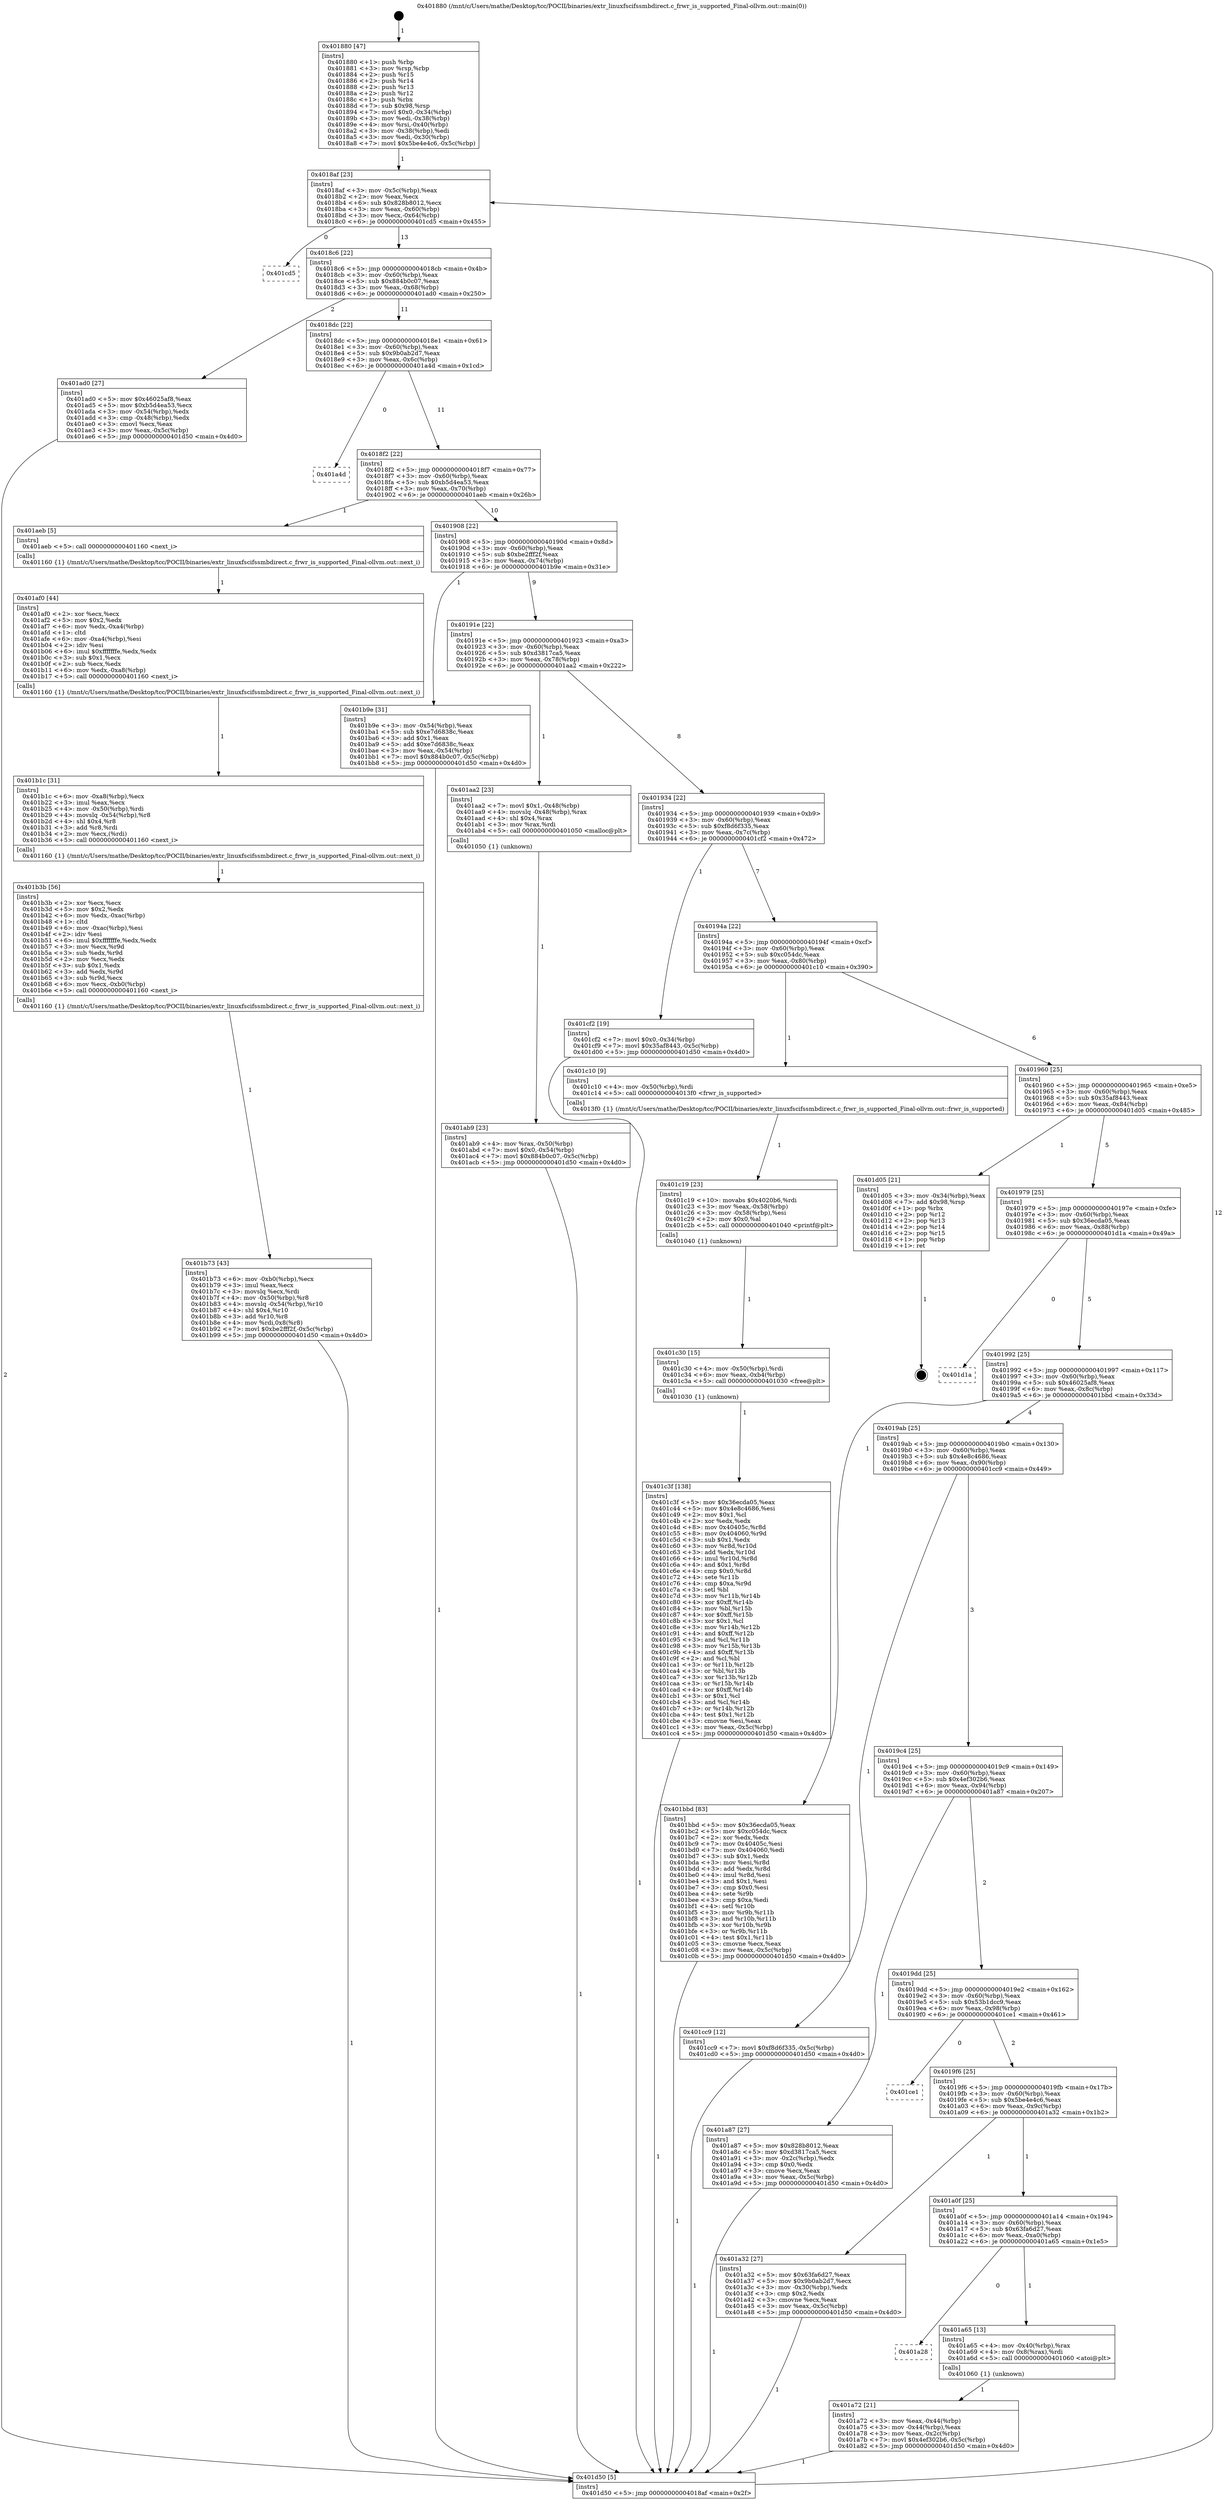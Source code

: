 digraph "0x401880" {
  label = "0x401880 (/mnt/c/Users/mathe/Desktop/tcc/POCII/binaries/extr_linuxfscifssmbdirect.c_frwr_is_supported_Final-ollvm.out::main(0))"
  labelloc = "t"
  node[shape=record]

  Entry [label="",width=0.3,height=0.3,shape=circle,fillcolor=black,style=filled]
  "0x4018af" [label="{
     0x4018af [23]\l
     | [instrs]\l
     &nbsp;&nbsp;0x4018af \<+3\>: mov -0x5c(%rbp),%eax\l
     &nbsp;&nbsp;0x4018b2 \<+2\>: mov %eax,%ecx\l
     &nbsp;&nbsp;0x4018b4 \<+6\>: sub $0x828b8012,%ecx\l
     &nbsp;&nbsp;0x4018ba \<+3\>: mov %eax,-0x60(%rbp)\l
     &nbsp;&nbsp;0x4018bd \<+3\>: mov %ecx,-0x64(%rbp)\l
     &nbsp;&nbsp;0x4018c0 \<+6\>: je 0000000000401cd5 \<main+0x455\>\l
  }"]
  "0x401cd5" [label="{
     0x401cd5\l
  }", style=dashed]
  "0x4018c6" [label="{
     0x4018c6 [22]\l
     | [instrs]\l
     &nbsp;&nbsp;0x4018c6 \<+5\>: jmp 00000000004018cb \<main+0x4b\>\l
     &nbsp;&nbsp;0x4018cb \<+3\>: mov -0x60(%rbp),%eax\l
     &nbsp;&nbsp;0x4018ce \<+5\>: sub $0x884b0c07,%eax\l
     &nbsp;&nbsp;0x4018d3 \<+3\>: mov %eax,-0x68(%rbp)\l
     &nbsp;&nbsp;0x4018d6 \<+6\>: je 0000000000401ad0 \<main+0x250\>\l
  }"]
  Exit [label="",width=0.3,height=0.3,shape=circle,fillcolor=black,style=filled,peripheries=2]
  "0x401ad0" [label="{
     0x401ad0 [27]\l
     | [instrs]\l
     &nbsp;&nbsp;0x401ad0 \<+5\>: mov $0x46025af8,%eax\l
     &nbsp;&nbsp;0x401ad5 \<+5\>: mov $0xb5d4ea53,%ecx\l
     &nbsp;&nbsp;0x401ada \<+3\>: mov -0x54(%rbp),%edx\l
     &nbsp;&nbsp;0x401add \<+3\>: cmp -0x48(%rbp),%edx\l
     &nbsp;&nbsp;0x401ae0 \<+3\>: cmovl %ecx,%eax\l
     &nbsp;&nbsp;0x401ae3 \<+3\>: mov %eax,-0x5c(%rbp)\l
     &nbsp;&nbsp;0x401ae6 \<+5\>: jmp 0000000000401d50 \<main+0x4d0\>\l
  }"]
  "0x4018dc" [label="{
     0x4018dc [22]\l
     | [instrs]\l
     &nbsp;&nbsp;0x4018dc \<+5\>: jmp 00000000004018e1 \<main+0x61\>\l
     &nbsp;&nbsp;0x4018e1 \<+3\>: mov -0x60(%rbp),%eax\l
     &nbsp;&nbsp;0x4018e4 \<+5\>: sub $0x9b0ab2d7,%eax\l
     &nbsp;&nbsp;0x4018e9 \<+3\>: mov %eax,-0x6c(%rbp)\l
     &nbsp;&nbsp;0x4018ec \<+6\>: je 0000000000401a4d \<main+0x1cd\>\l
  }"]
  "0x401c3f" [label="{
     0x401c3f [138]\l
     | [instrs]\l
     &nbsp;&nbsp;0x401c3f \<+5\>: mov $0x36ecda05,%eax\l
     &nbsp;&nbsp;0x401c44 \<+5\>: mov $0x4e8c4686,%esi\l
     &nbsp;&nbsp;0x401c49 \<+2\>: mov $0x1,%cl\l
     &nbsp;&nbsp;0x401c4b \<+2\>: xor %edx,%edx\l
     &nbsp;&nbsp;0x401c4d \<+8\>: mov 0x40405c,%r8d\l
     &nbsp;&nbsp;0x401c55 \<+8\>: mov 0x404060,%r9d\l
     &nbsp;&nbsp;0x401c5d \<+3\>: sub $0x1,%edx\l
     &nbsp;&nbsp;0x401c60 \<+3\>: mov %r8d,%r10d\l
     &nbsp;&nbsp;0x401c63 \<+3\>: add %edx,%r10d\l
     &nbsp;&nbsp;0x401c66 \<+4\>: imul %r10d,%r8d\l
     &nbsp;&nbsp;0x401c6a \<+4\>: and $0x1,%r8d\l
     &nbsp;&nbsp;0x401c6e \<+4\>: cmp $0x0,%r8d\l
     &nbsp;&nbsp;0x401c72 \<+4\>: sete %r11b\l
     &nbsp;&nbsp;0x401c76 \<+4\>: cmp $0xa,%r9d\l
     &nbsp;&nbsp;0x401c7a \<+3\>: setl %bl\l
     &nbsp;&nbsp;0x401c7d \<+3\>: mov %r11b,%r14b\l
     &nbsp;&nbsp;0x401c80 \<+4\>: xor $0xff,%r14b\l
     &nbsp;&nbsp;0x401c84 \<+3\>: mov %bl,%r15b\l
     &nbsp;&nbsp;0x401c87 \<+4\>: xor $0xff,%r15b\l
     &nbsp;&nbsp;0x401c8b \<+3\>: xor $0x1,%cl\l
     &nbsp;&nbsp;0x401c8e \<+3\>: mov %r14b,%r12b\l
     &nbsp;&nbsp;0x401c91 \<+4\>: and $0xff,%r12b\l
     &nbsp;&nbsp;0x401c95 \<+3\>: and %cl,%r11b\l
     &nbsp;&nbsp;0x401c98 \<+3\>: mov %r15b,%r13b\l
     &nbsp;&nbsp;0x401c9b \<+4\>: and $0xff,%r13b\l
     &nbsp;&nbsp;0x401c9f \<+2\>: and %cl,%bl\l
     &nbsp;&nbsp;0x401ca1 \<+3\>: or %r11b,%r12b\l
     &nbsp;&nbsp;0x401ca4 \<+3\>: or %bl,%r13b\l
     &nbsp;&nbsp;0x401ca7 \<+3\>: xor %r13b,%r12b\l
     &nbsp;&nbsp;0x401caa \<+3\>: or %r15b,%r14b\l
     &nbsp;&nbsp;0x401cad \<+4\>: xor $0xff,%r14b\l
     &nbsp;&nbsp;0x401cb1 \<+3\>: or $0x1,%cl\l
     &nbsp;&nbsp;0x401cb4 \<+3\>: and %cl,%r14b\l
     &nbsp;&nbsp;0x401cb7 \<+3\>: or %r14b,%r12b\l
     &nbsp;&nbsp;0x401cba \<+4\>: test $0x1,%r12b\l
     &nbsp;&nbsp;0x401cbe \<+3\>: cmovne %esi,%eax\l
     &nbsp;&nbsp;0x401cc1 \<+3\>: mov %eax,-0x5c(%rbp)\l
     &nbsp;&nbsp;0x401cc4 \<+5\>: jmp 0000000000401d50 \<main+0x4d0\>\l
  }"]
  "0x401a4d" [label="{
     0x401a4d\l
  }", style=dashed]
  "0x4018f2" [label="{
     0x4018f2 [22]\l
     | [instrs]\l
     &nbsp;&nbsp;0x4018f2 \<+5\>: jmp 00000000004018f7 \<main+0x77\>\l
     &nbsp;&nbsp;0x4018f7 \<+3\>: mov -0x60(%rbp),%eax\l
     &nbsp;&nbsp;0x4018fa \<+5\>: sub $0xb5d4ea53,%eax\l
     &nbsp;&nbsp;0x4018ff \<+3\>: mov %eax,-0x70(%rbp)\l
     &nbsp;&nbsp;0x401902 \<+6\>: je 0000000000401aeb \<main+0x26b\>\l
  }"]
  "0x401c30" [label="{
     0x401c30 [15]\l
     | [instrs]\l
     &nbsp;&nbsp;0x401c30 \<+4\>: mov -0x50(%rbp),%rdi\l
     &nbsp;&nbsp;0x401c34 \<+6\>: mov %eax,-0xb4(%rbp)\l
     &nbsp;&nbsp;0x401c3a \<+5\>: call 0000000000401030 \<free@plt\>\l
     | [calls]\l
     &nbsp;&nbsp;0x401030 \{1\} (unknown)\l
  }"]
  "0x401aeb" [label="{
     0x401aeb [5]\l
     | [instrs]\l
     &nbsp;&nbsp;0x401aeb \<+5\>: call 0000000000401160 \<next_i\>\l
     | [calls]\l
     &nbsp;&nbsp;0x401160 \{1\} (/mnt/c/Users/mathe/Desktop/tcc/POCII/binaries/extr_linuxfscifssmbdirect.c_frwr_is_supported_Final-ollvm.out::next_i)\l
  }"]
  "0x401908" [label="{
     0x401908 [22]\l
     | [instrs]\l
     &nbsp;&nbsp;0x401908 \<+5\>: jmp 000000000040190d \<main+0x8d\>\l
     &nbsp;&nbsp;0x40190d \<+3\>: mov -0x60(%rbp),%eax\l
     &nbsp;&nbsp;0x401910 \<+5\>: sub $0xbe2fff2f,%eax\l
     &nbsp;&nbsp;0x401915 \<+3\>: mov %eax,-0x74(%rbp)\l
     &nbsp;&nbsp;0x401918 \<+6\>: je 0000000000401b9e \<main+0x31e\>\l
  }"]
  "0x401c19" [label="{
     0x401c19 [23]\l
     | [instrs]\l
     &nbsp;&nbsp;0x401c19 \<+10\>: movabs $0x4020b6,%rdi\l
     &nbsp;&nbsp;0x401c23 \<+3\>: mov %eax,-0x58(%rbp)\l
     &nbsp;&nbsp;0x401c26 \<+3\>: mov -0x58(%rbp),%esi\l
     &nbsp;&nbsp;0x401c29 \<+2\>: mov $0x0,%al\l
     &nbsp;&nbsp;0x401c2b \<+5\>: call 0000000000401040 \<printf@plt\>\l
     | [calls]\l
     &nbsp;&nbsp;0x401040 \{1\} (unknown)\l
  }"]
  "0x401b9e" [label="{
     0x401b9e [31]\l
     | [instrs]\l
     &nbsp;&nbsp;0x401b9e \<+3\>: mov -0x54(%rbp),%eax\l
     &nbsp;&nbsp;0x401ba1 \<+5\>: sub $0xe7d6838c,%eax\l
     &nbsp;&nbsp;0x401ba6 \<+3\>: add $0x1,%eax\l
     &nbsp;&nbsp;0x401ba9 \<+5\>: add $0xe7d6838c,%eax\l
     &nbsp;&nbsp;0x401bae \<+3\>: mov %eax,-0x54(%rbp)\l
     &nbsp;&nbsp;0x401bb1 \<+7\>: movl $0x884b0c07,-0x5c(%rbp)\l
     &nbsp;&nbsp;0x401bb8 \<+5\>: jmp 0000000000401d50 \<main+0x4d0\>\l
  }"]
  "0x40191e" [label="{
     0x40191e [22]\l
     | [instrs]\l
     &nbsp;&nbsp;0x40191e \<+5\>: jmp 0000000000401923 \<main+0xa3\>\l
     &nbsp;&nbsp;0x401923 \<+3\>: mov -0x60(%rbp),%eax\l
     &nbsp;&nbsp;0x401926 \<+5\>: sub $0xd3817ca5,%eax\l
     &nbsp;&nbsp;0x40192b \<+3\>: mov %eax,-0x78(%rbp)\l
     &nbsp;&nbsp;0x40192e \<+6\>: je 0000000000401aa2 \<main+0x222\>\l
  }"]
  "0x401b73" [label="{
     0x401b73 [43]\l
     | [instrs]\l
     &nbsp;&nbsp;0x401b73 \<+6\>: mov -0xb0(%rbp),%ecx\l
     &nbsp;&nbsp;0x401b79 \<+3\>: imul %eax,%ecx\l
     &nbsp;&nbsp;0x401b7c \<+3\>: movslq %ecx,%rdi\l
     &nbsp;&nbsp;0x401b7f \<+4\>: mov -0x50(%rbp),%r8\l
     &nbsp;&nbsp;0x401b83 \<+4\>: movslq -0x54(%rbp),%r10\l
     &nbsp;&nbsp;0x401b87 \<+4\>: shl $0x4,%r10\l
     &nbsp;&nbsp;0x401b8b \<+3\>: add %r10,%r8\l
     &nbsp;&nbsp;0x401b8e \<+4\>: mov %rdi,0x8(%r8)\l
     &nbsp;&nbsp;0x401b92 \<+7\>: movl $0xbe2fff2f,-0x5c(%rbp)\l
     &nbsp;&nbsp;0x401b99 \<+5\>: jmp 0000000000401d50 \<main+0x4d0\>\l
  }"]
  "0x401aa2" [label="{
     0x401aa2 [23]\l
     | [instrs]\l
     &nbsp;&nbsp;0x401aa2 \<+7\>: movl $0x1,-0x48(%rbp)\l
     &nbsp;&nbsp;0x401aa9 \<+4\>: movslq -0x48(%rbp),%rax\l
     &nbsp;&nbsp;0x401aad \<+4\>: shl $0x4,%rax\l
     &nbsp;&nbsp;0x401ab1 \<+3\>: mov %rax,%rdi\l
     &nbsp;&nbsp;0x401ab4 \<+5\>: call 0000000000401050 \<malloc@plt\>\l
     | [calls]\l
     &nbsp;&nbsp;0x401050 \{1\} (unknown)\l
  }"]
  "0x401934" [label="{
     0x401934 [22]\l
     | [instrs]\l
     &nbsp;&nbsp;0x401934 \<+5\>: jmp 0000000000401939 \<main+0xb9\>\l
     &nbsp;&nbsp;0x401939 \<+3\>: mov -0x60(%rbp),%eax\l
     &nbsp;&nbsp;0x40193c \<+5\>: sub $0xf8d6f335,%eax\l
     &nbsp;&nbsp;0x401941 \<+3\>: mov %eax,-0x7c(%rbp)\l
     &nbsp;&nbsp;0x401944 \<+6\>: je 0000000000401cf2 \<main+0x472\>\l
  }"]
  "0x401b3b" [label="{
     0x401b3b [56]\l
     | [instrs]\l
     &nbsp;&nbsp;0x401b3b \<+2\>: xor %ecx,%ecx\l
     &nbsp;&nbsp;0x401b3d \<+5\>: mov $0x2,%edx\l
     &nbsp;&nbsp;0x401b42 \<+6\>: mov %edx,-0xac(%rbp)\l
     &nbsp;&nbsp;0x401b48 \<+1\>: cltd\l
     &nbsp;&nbsp;0x401b49 \<+6\>: mov -0xac(%rbp),%esi\l
     &nbsp;&nbsp;0x401b4f \<+2\>: idiv %esi\l
     &nbsp;&nbsp;0x401b51 \<+6\>: imul $0xfffffffe,%edx,%edx\l
     &nbsp;&nbsp;0x401b57 \<+3\>: mov %ecx,%r9d\l
     &nbsp;&nbsp;0x401b5a \<+3\>: sub %edx,%r9d\l
     &nbsp;&nbsp;0x401b5d \<+2\>: mov %ecx,%edx\l
     &nbsp;&nbsp;0x401b5f \<+3\>: sub $0x1,%edx\l
     &nbsp;&nbsp;0x401b62 \<+3\>: add %edx,%r9d\l
     &nbsp;&nbsp;0x401b65 \<+3\>: sub %r9d,%ecx\l
     &nbsp;&nbsp;0x401b68 \<+6\>: mov %ecx,-0xb0(%rbp)\l
     &nbsp;&nbsp;0x401b6e \<+5\>: call 0000000000401160 \<next_i\>\l
     | [calls]\l
     &nbsp;&nbsp;0x401160 \{1\} (/mnt/c/Users/mathe/Desktop/tcc/POCII/binaries/extr_linuxfscifssmbdirect.c_frwr_is_supported_Final-ollvm.out::next_i)\l
  }"]
  "0x401cf2" [label="{
     0x401cf2 [19]\l
     | [instrs]\l
     &nbsp;&nbsp;0x401cf2 \<+7\>: movl $0x0,-0x34(%rbp)\l
     &nbsp;&nbsp;0x401cf9 \<+7\>: movl $0x35af8443,-0x5c(%rbp)\l
     &nbsp;&nbsp;0x401d00 \<+5\>: jmp 0000000000401d50 \<main+0x4d0\>\l
  }"]
  "0x40194a" [label="{
     0x40194a [22]\l
     | [instrs]\l
     &nbsp;&nbsp;0x40194a \<+5\>: jmp 000000000040194f \<main+0xcf\>\l
     &nbsp;&nbsp;0x40194f \<+3\>: mov -0x60(%rbp),%eax\l
     &nbsp;&nbsp;0x401952 \<+5\>: sub $0xc054dc,%eax\l
     &nbsp;&nbsp;0x401957 \<+3\>: mov %eax,-0x80(%rbp)\l
     &nbsp;&nbsp;0x40195a \<+6\>: je 0000000000401c10 \<main+0x390\>\l
  }"]
  "0x401b1c" [label="{
     0x401b1c [31]\l
     | [instrs]\l
     &nbsp;&nbsp;0x401b1c \<+6\>: mov -0xa8(%rbp),%ecx\l
     &nbsp;&nbsp;0x401b22 \<+3\>: imul %eax,%ecx\l
     &nbsp;&nbsp;0x401b25 \<+4\>: mov -0x50(%rbp),%rdi\l
     &nbsp;&nbsp;0x401b29 \<+4\>: movslq -0x54(%rbp),%r8\l
     &nbsp;&nbsp;0x401b2d \<+4\>: shl $0x4,%r8\l
     &nbsp;&nbsp;0x401b31 \<+3\>: add %r8,%rdi\l
     &nbsp;&nbsp;0x401b34 \<+2\>: mov %ecx,(%rdi)\l
     &nbsp;&nbsp;0x401b36 \<+5\>: call 0000000000401160 \<next_i\>\l
     | [calls]\l
     &nbsp;&nbsp;0x401160 \{1\} (/mnt/c/Users/mathe/Desktop/tcc/POCII/binaries/extr_linuxfscifssmbdirect.c_frwr_is_supported_Final-ollvm.out::next_i)\l
  }"]
  "0x401c10" [label="{
     0x401c10 [9]\l
     | [instrs]\l
     &nbsp;&nbsp;0x401c10 \<+4\>: mov -0x50(%rbp),%rdi\l
     &nbsp;&nbsp;0x401c14 \<+5\>: call 00000000004013f0 \<frwr_is_supported\>\l
     | [calls]\l
     &nbsp;&nbsp;0x4013f0 \{1\} (/mnt/c/Users/mathe/Desktop/tcc/POCII/binaries/extr_linuxfscifssmbdirect.c_frwr_is_supported_Final-ollvm.out::frwr_is_supported)\l
  }"]
  "0x401960" [label="{
     0x401960 [25]\l
     | [instrs]\l
     &nbsp;&nbsp;0x401960 \<+5\>: jmp 0000000000401965 \<main+0xe5\>\l
     &nbsp;&nbsp;0x401965 \<+3\>: mov -0x60(%rbp),%eax\l
     &nbsp;&nbsp;0x401968 \<+5\>: sub $0x35af8443,%eax\l
     &nbsp;&nbsp;0x40196d \<+6\>: mov %eax,-0x84(%rbp)\l
     &nbsp;&nbsp;0x401973 \<+6\>: je 0000000000401d05 \<main+0x485\>\l
  }"]
  "0x401af0" [label="{
     0x401af0 [44]\l
     | [instrs]\l
     &nbsp;&nbsp;0x401af0 \<+2\>: xor %ecx,%ecx\l
     &nbsp;&nbsp;0x401af2 \<+5\>: mov $0x2,%edx\l
     &nbsp;&nbsp;0x401af7 \<+6\>: mov %edx,-0xa4(%rbp)\l
     &nbsp;&nbsp;0x401afd \<+1\>: cltd\l
     &nbsp;&nbsp;0x401afe \<+6\>: mov -0xa4(%rbp),%esi\l
     &nbsp;&nbsp;0x401b04 \<+2\>: idiv %esi\l
     &nbsp;&nbsp;0x401b06 \<+6\>: imul $0xfffffffe,%edx,%edx\l
     &nbsp;&nbsp;0x401b0c \<+3\>: sub $0x1,%ecx\l
     &nbsp;&nbsp;0x401b0f \<+2\>: sub %ecx,%edx\l
     &nbsp;&nbsp;0x401b11 \<+6\>: mov %edx,-0xa8(%rbp)\l
     &nbsp;&nbsp;0x401b17 \<+5\>: call 0000000000401160 \<next_i\>\l
     | [calls]\l
     &nbsp;&nbsp;0x401160 \{1\} (/mnt/c/Users/mathe/Desktop/tcc/POCII/binaries/extr_linuxfscifssmbdirect.c_frwr_is_supported_Final-ollvm.out::next_i)\l
  }"]
  "0x401d05" [label="{
     0x401d05 [21]\l
     | [instrs]\l
     &nbsp;&nbsp;0x401d05 \<+3\>: mov -0x34(%rbp),%eax\l
     &nbsp;&nbsp;0x401d08 \<+7\>: add $0x98,%rsp\l
     &nbsp;&nbsp;0x401d0f \<+1\>: pop %rbx\l
     &nbsp;&nbsp;0x401d10 \<+2\>: pop %r12\l
     &nbsp;&nbsp;0x401d12 \<+2\>: pop %r13\l
     &nbsp;&nbsp;0x401d14 \<+2\>: pop %r14\l
     &nbsp;&nbsp;0x401d16 \<+2\>: pop %r15\l
     &nbsp;&nbsp;0x401d18 \<+1\>: pop %rbp\l
     &nbsp;&nbsp;0x401d19 \<+1\>: ret\l
  }"]
  "0x401979" [label="{
     0x401979 [25]\l
     | [instrs]\l
     &nbsp;&nbsp;0x401979 \<+5\>: jmp 000000000040197e \<main+0xfe\>\l
     &nbsp;&nbsp;0x40197e \<+3\>: mov -0x60(%rbp),%eax\l
     &nbsp;&nbsp;0x401981 \<+5\>: sub $0x36ecda05,%eax\l
     &nbsp;&nbsp;0x401986 \<+6\>: mov %eax,-0x88(%rbp)\l
     &nbsp;&nbsp;0x40198c \<+6\>: je 0000000000401d1a \<main+0x49a\>\l
  }"]
  "0x401ab9" [label="{
     0x401ab9 [23]\l
     | [instrs]\l
     &nbsp;&nbsp;0x401ab9 \<+4\>: mov %rax,-0x50(%rbp)\l
     &nbsp;&nbsp;0x401abd \<+7\>: movl $0x0,-0x54(%rbp)\l
     &nbsp;&nbsp;0x401ac4 \<+7\>: movl $0x884b0c07,-0x5c(%rbp)\l
     &nbsp;&nbsp;0x401acb \<+5\>: jmp 0000000000401d50 \<main+0x4d0\>\l
  }"]
  "0x401d1a" [label="{
     0x401d1a\l
  }", style=dashed]
  "0x401992" [label="{
     0x401992 [25]\l
     | [instrs]\l
     &nbsp;&nbsp;0x401992 \<+5\>: jmp 0000000000401997 \<main+0x117\>\l
     &nbsp;&nbsp;0x401997 \<+3\>: mov -0x60(%rbp),%eax\l
     &nbsp;&nbsp;0x40199a \<+5\>: sub $0x46025af8,%eax\l
     &nbsp;&nbsp;0x40199f \<+6\>: mov %eax,-0x8c(%rbp)\l
     &nbsp;&nbsp;0x4019a5 \<+6\>: je 0000000000401bbd \<main+0x33d\>\l
  }"]
  "0x401a72" [label="{
     0x401a72 [21]\l
     | [instrs]\l
     &nbsp;&nbsp;0x401a72 \<+3\>: mov %eax,-0x44(%rbp)\l
     &nbsp;&nbsp;0x401a75 \<+3\>: mov -0x44(%rbp),%eax\l
     &nbsp;&nbsp;0x401a78 \<+3\>: mov %eax,-0x2c(%rbp)\l
     &nbsp;&nbsp;0x401a7b \<+7\>: movl $0x4ef302b6,-0x5c(%rbp)\l
     &nbsp;&nbsp;0x401a82 \<+5\>: jmp 0000000000401d50 \<main+0x4d0\>\l
  }"]
  "0x401bbd" [label="{
     0x401bbd [83]\l
     | [instrs]\l
     &nbsp;&nbsp;0x401bbd \<+5\>: mov $0x36ecda05,%eax\l
     &nbsp;&nbsp;0x401bc2 \<+5\>: mov $0xc054dc,%ecx\l
     &nbsp;&nbsp;0x401bc7 \<+2\>: xor %edx,%edx\l
     &nbsp;&nbsp;0x401bc9 \<+7\>: mov 0x40405c,%esi\l
     &nbsp;&nbsp;0x401bd0 \<+7\>: mov 0x404060,%edi\l
     &nbsp;&nbsp;0x401bd7 \<+3\>: sub $0x1,%edx\l
     &nbsp;&nbsp;0x401bda \<+3\>: mov %esi,%r8d\l
     &nbsp;&nbsp;0x401bdd \<+3\>: add %edx,%r8d\l
     &nbsp;&nbsp;0x401be0 \<+4\>: imul %r8d,%esi\l
     &nbsp;&nbsp;0x401be4 \<+3\>: and $0x1,%esi\l
     &nbsp;&nbsp;0x401be7 \<+3\>: cmp $0x0,%esi\l
     &nbsp;&nbsp;0x401bea \<+4\>: sete %r9b\l
     &nbsp;&nbsp;0x401bee \<+3\>: cmp $0xa,%edi\l
     &nbsp;&nbsp;0x401bf1 \<+4\>: setl %r10b\l
     &nbsp;&nbsp;0x401bf5 \<+3\>: mov %r9b,%r11b\l
     &nbsp;&nbsp;0x401bf8 \<+3\>: and %r10b,%r11b\l
     &nbsp;&nbsp;0x401bfb \<+3\>: xor %r10b,%r9b\l
     &nbsp;&nbsp;0x401bfe \<+3\>: or %r9b,%r11b\l
     &nbsp;&nbsp;0x401c01 \<+4\>: test $0x1,%r11b\l
     &nbsp;&nbsp;0x401c05 \<+3\>: cmovne %ecx,%eax\l
     &nbsp;&nbsp;0x401c08 \<+3\>: mov %eax,-0x5c(%rbp)\l
     &nbsp;&nbsp;0x401c0b \<+5\>: jmp 0000000000401d50 \<main+0x4d0\>\l
  }"]
  "0x4019ab" [label="{
     0x4019ab [25]\l
     | [instrs]\l
     &nbsp;&nbsp;0x4019ab \<+5\>: jmp 00000000004019b0 \<main+0x130\>\l
     &nbsp;&nbsp;0x4019b0 \<+3\>: mov -0x60(%rbp),%eax\l
     &nbsp;&nbsp;0x4019b3 \<+5\>: sub $0x4e8c4686,%eax\l
     &nbsp;&nbsp;0x4019b8 \<+6\>: mov %eax,-0x90(%rbp)\l
     &nbsp;&nbsp;0x4019be \<+6\>: je 0000000000401cc9 \<main+0x449\>\l
  }"]
  "0x401a28" [label="{
     0x401a28\l
  }", style=dashed]
  "0x401cc9" [label="{
     0x401cc9 [12]\l
     | [instrs]\l
     &nbsp;&nbsp;0x401cc9 \<+7\>: movl $0xf8d6f335,-0x5c(%rbp)\l
     &nbsp;&nbsp;0x401cd0 \<+5\>: jmp 0000000000401d50 \<main+0x4d0\>\l
  }"]
  "0x4019c4" [label="{
     0x4019c4 [25]\l
     | [instrs]\l
     &nbsp;&nbsp;0x4019c4 \<+5\>: jmp 00000000004019c9 \<main+0x149\>\l
     &nbsp;&nbsp;0x4019c9 \<+3\>: mov -0x60(%rbp),%eax\l
     &nbsp;&nbsp;0x4019cc \<+5\>: sub $0x4ef302b6,%eax\l
     &nbsp;&nbsp;0x4019d1 \<+6\>: mov %eax,-0x94(%rbp)\l
     &nbsp;&nbsp;0x4019d7 \<+6\>: je 0000000000401a87 \<main+0x207\>\l
  }"]
  "0x401a65" [label="{
     0x401a65 [13]\l
     | [instrs]\l
     &nbsp;&nbsp;0x401a65 \<+4\>: mov -0x40(%rbp),%rax\l
     &nbsp;&nbsp;0x401a69 \<+4\>: mov 0x8(%rax),%rdi\l
     &nbsp;&nbsp;0x401a6d \<+5\>: call 0000000000401060 \<atoi@plt\>\l
     | [calls]\l
     &nbsp;&nbsp;0x401060 \{1\} (unknown)\l
  }"]
  "0x401a87" [label="{
     0x401a87 [27]\l
     | [instrs]\l
     &nbsp;&nbsp;0x401a87 \<+5\>: mov $0x828b8012,%eax\l
     &nbsp;&nbsp;0x401a8c \<+5\>: mov $0xd3817ca5,%ecx\l
     &nbsp;&nbsp;0x401a91 \<+3\>: mov -0x2c(%rbp),%edx\l
     &nbsp;&nbsp;0x401a94 \<+3\>: cmp $0x0,%edx\l
     &nbsp;&nbsp;0x401a97 \<+3\>: cmove %ecx,%eax\l
     &nbsp;&nbsp;0x401a9a \<+3\>: mov %eax,-0x5c(%rbp)\l
     &nbsp;&nbsp;0x401a9d \<+5\>: jmp 0000000000401d50 \<main+0x4d0\>\l
  }"]
  "0x4019dd" [label="{
     0x4019dd [25]\l
     | [instrs]\l
     &nbsp;&nbsp;0x4019dd \<+5\>: jmp 00000000004019e2 \<main+0x162\>\l
     &nbsp;&nbsp;0x4019e2 \<+3\>: mov -0x60(%rbp),%eax\l
     &nbsp;&nbsp;0x4019e5 \<+5\>: sub $0x53b1dcc9,%eax\l
     &nbsp;&nbsp;0x4019ea \<+6\>: mov %eax,-0x98(%rbp)\l
     &nbsp;&nbsp;0x4019f0 \<+6\>: je 0000000000401ce1 \<main+0x461\>\l
  }"]
  "0x401880" [label="{
     0x401880 [47]\l
     | [instrs]\l
     &nbsp;&nbsp;0x401880 \<+1\>: push %rbp\l
     &nbsp;&nbsp;0x401881 \<+3\>: mov %rsp,%rbp\l
     &nbsp;&nbsp;0x401884 \<+2\>: push %r15\l
     &nbsp;&nbsp;0x401886 \<+2\>: push %r14\l
     &nbsp;&nbsp;0x401888 \<+2\>: push %r13\l
     &nbsp;&nbsp;0x40188a \<+2\>: push %r12\l
     &nbsp;&nbsp;0x40188c \<+1\>: push %rbx\l
     &nbsp;&nbsp;0x40188d \<+7\>: sub $0x98,%rsp\l
     &nbsp;&nbsp;0x401894 \<+7\>: movl $0x0,-0x34(%rbp)\l
     &nbsp;&nbsp;0x40189b \<+3\>: mov %edi,-0x38(%rbp)\l
     &nbsp;&nbsp;0x40189e \<+4\>: mov %rsi,-0x40(%rbp)\l
     &nbsp;&nbsp;0x4018a2 \<+3\>: mov -0x38(%rbp),%edi\l
     &nbsp;&nbsp;0x4018a5 \<+3\>: mov %edi,-0x30(%rbp)\l
     &nbsp;&nbsp;0x4018a8 \<+7\>: movl $0x5be4e4c6,-0x5c(%rbp)\l
  }"]
  "0x401ce1" [label="{
     0x401ce1\l
  }", style=dashed]
  "0x4019f6" [label="{
     0x4019f6 [25]\l
     | [instrs]\l
     &nbsp;&nbsp;0x4019f6 \<+5\>: jmp 00000000004019fb \<main+0x17b\>\l
     &nbsp;&nbsp;0x4019fb \<+3\>: mov -0x60(%rbp),%eax\l
     &nbsp;&nbsp;0x4019fe \<+5\>: sub $0x5be4e4c6,%eax\l
     &nbsp;&nbsp;0x401a03 \<+6\>: mov %eax,-0x9c(%rbp)\l
     &nbsp;&nbsp;0x401a09 \<+6\>: je 0000000000401a32 \<main+0x1b2\>\l
  }"]
  "0x401d50" [label="{
     0x401d50 [5]\l
     | [instrs]\l
     &nbsp;&nbsp;0x401d50 \<+5\>: jmp 00000000004018af \<main+0x2f\>\l
  }"]
  "0x401a32" [label="{
     0x401a32 [27]\l
     | [instrs]\l
     &nbsp;&nbsp;0x401a32 \<+5\>: mov $0x63fa6d27,%eax\l
     &nbsp;&nbsp;0x401a37 \<+5\>: mov $0x9b0ab2d7,%ecx\l
     &nbsp;&nbsp;0x401a3c \<+3\>: mov -0x30(%rbp),%edx\l
     &nbsp;&nbsp;0x401a3f \<+3\>: cmp $0x2,%edx\l
     &nbsp;&nbsp;0x401a42 \<+3\>: cmovne %ecx,%eax\l
     &nbsp;&nbsp;0x401a45 \<+3\>: mov %eax,-0x5c(%rbp)\l
     &nbsp;&nbsp;0x401a48 \<+5\>: jmp 0000000000401d50 \<main+0x4d0\>\l
  }"]
  "0x401a0f" [label="{
     0x401a0f [25]\l
     | [instrs]\l
     &nbsp;&nbsp;0x401a0f \<+5\>: jmp 0000000000401a14 \<main+0x194\>\l
     &nbsp;&nbsp;0x401a14 \<+3\>: mov -0x60(%rbp),%eax\l
     &nbsp;&nbsp;0x401a17 \<+5\>: sub $0x63fa6d27,%eax\l
     &nbsp;&nbsp;0x401a1c \<+6\>: mov %eax,-0xa0(%rbp)\l
     &nbsp;&nbsp;0x401a22 \<+6\>: je 0000000000401a65 \<main+0x1e5\>\l
  }"]
  Entry -> "0x401880" [label=" 1"]
  "0x4018af" -> "0x401cd5" [label=" 0"]
  "0x4018af" -> "0x4018c6" [label=" 13"]
  "0x401d05" -> Exit [label=" 1"]
  "0x4018c6" -> "0x401ad0" [label=" 2"]
  "0x4018c6" -> "0x4018dc" [label=" 11"]
  "0x401cf2" -> "0x401d50" [label=" 1"]
  "0x4018dc" -> "0x401a4d" [label=" 0"]
  "0x4018dc" -> "0x4018f2" [label=" 11"]
  "0x401cc9" -> "0x401d50" [label=" 1"]
  "0x4018f2" -> "0x401aeb" [label=" 1"]
  "0x4018f2" -> "0x401908" [label=" 10"]
  "0x401c3f" -> "0x401d50" [label=" 1"]
  "0x401908" -> "0x401b9e" [label=" 1"]
  "0x401908" -> "0x40191e" [label=" 9"]
  "0x401c30" -> "0x401c3f" [label=" 1"]
  "0x40191e" -> "0x401aa2" [label=" 1"]
  "0x40191e" -> "0x401934" [label=" 8"]
  "0x401c19" -> "0x401c30" [label=" 1"]
  "0x401934" -> "0x401cf2" [label=" 1"]
  "0x401934" -> "0x40194a" [label=" 7"]
  "0x401c10" -> "0x401c19" [label=" 1"]
  "0x40194a" -> "0x401c10" [label=" 1"]
  "0x40194a" -> "0x401960" [label=" 6"]
  "0x401bbd" -> "0x401d50" [label=" 1"]
  "0x401960" -> "0x401d05" [label=" 1"]
  "0x401960" -> "0x401979" [label=" 5"]
  "0x401b9e" -> "0x401d50" [label=" 1"]
  "0x401979" -> "0x401d1a" [label=" 0"]
  "0x401979" -> "0x401992" [label=" 5"]
  "0x401b73" -> "0x401d50" [label=" 1"]
  "0x401992" -> "0x401bbd" [label=" 1"]
  "0x401992" -> "0x4019ab" [label=" 4"]
  "0x401b3b" -> "0x401b73" [label=" 1"]
  "0x4019ab" -> "0x401cc9" [label=" 1"]
  "0x4019ab" -> "0x4019c4" [label=" 3"]
  "0x401b1c" -> "0x401b3b" [label=" 1"]
  "0x4019c4" -> "0x401a87" [label=" 1"]
  "0x4019c4" -> "0x4019dd" [label=" 2"]
  "0x401af0" -> "0x401b1c" [label=" 1"]
  "0x4019dd" -> "0x401ce1" [label=" 0"]
  "0x4019dd" -> "0x4019f6" [label=" 2"]
  "0x401ad0" -> "0x401d50" [label=" 2"]
  "0x4019f6" -> "0x401a32" [label=" 1"]
  "0x4019f6" -> "0x401a0f" [label=" 1"]
  "0x401a32" -> "0x401d50" [label=" 1"]
  "0x401880" -> "0x4018af" [label=" 1"]
  "0x401d50" -> "0x4018af" [label=" 12"]
  "0x401aeb" -> "0x401af0" [label=" 1"]
  "0x401a0f" -> "0x401a65" [label=" 1"]
  "0x401a0f" -> "0x401a28" [label=" 0"]
  "0x401a65" -> "0x401a72" [label=" 1"]
  "0x401a72" -> "0x401d50" [label=" 1"]
  "0x401a87" -> "0x401d50" [label=" 1"]
  "0x401aa2" -> "0x401ab9" [label=" 1"]
  "0x401ab9" -> "0x401d50" [label=" 1"]
}
